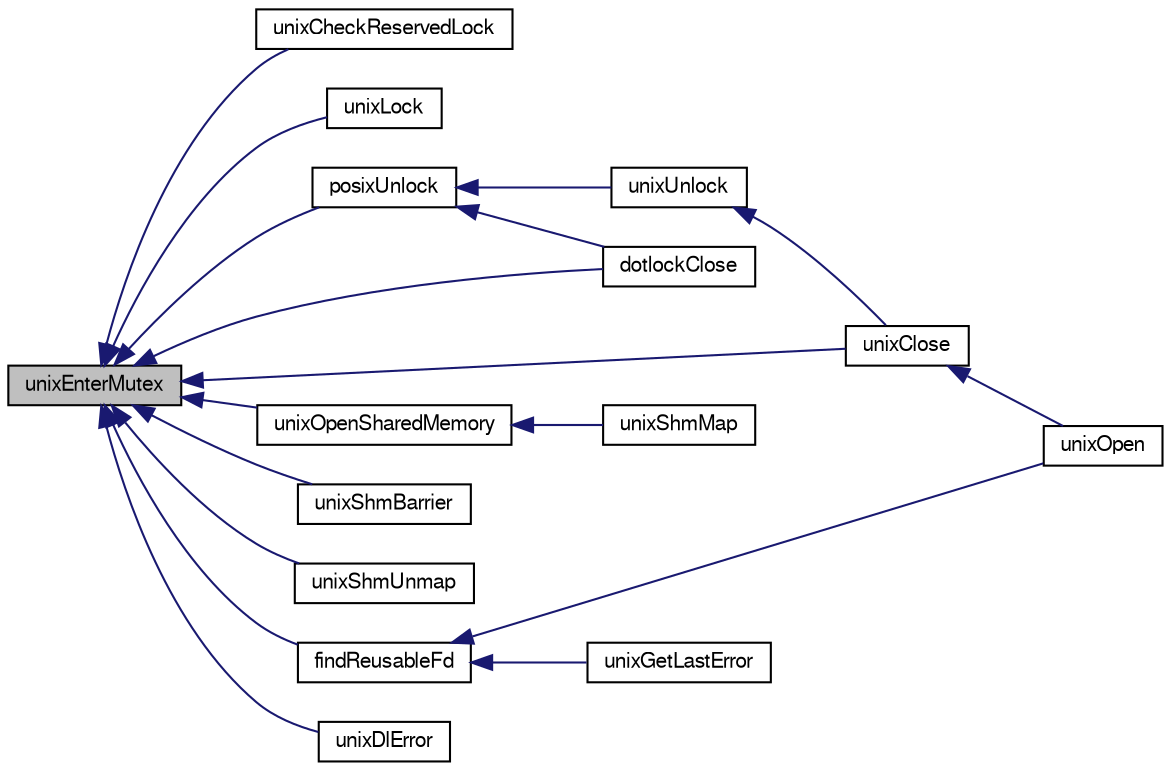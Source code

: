 digraph "unixEnterMutex"
{
  edge [fontname="FreeSans",fontsize="10",labelfontname="FreeSans",labelfontsize="10"];
  node [fontname="FreeSans",fontsize="10",shape=record];
  rankdir="LR";
  Node846268 [label="unixEnterMutex",height=0.2,width=0.4,color="black", fillcolor="grey75", style="filled", fontcolor="black"];
  Node846268 -> Node846269 [dir="back",color="midnightblue",fontsize="10",style="solid",fontname="FreeSans"];
  Node846269 [label="unixCheckReservedLock",height=0.2,width=0.4,color="black", fillcolor="white", style="filled",URL="$sqlite3_8c.html#ac56c26ce18878ed5357de493678969fc"];
  Node846268 -> Node846270 [dir="back",color="midnightblue",fontsize="10",style="solid",fontname="FreeSans"];
  Node846270 [label="unixLock",height=0.2,width=0.4,color="black", fillcolor="white", style="filled",URL="$sqlite3_8c.html#a17c6c9164321b4c2a65289e259abf409"];
  Node846268 -> Node846271 [dir="back",color="midnightblue",fontsize="10",style="solid",fontname="FreeSans"];
  Node846271 [label="posixUnlock",height=0.2,width=0.4,color="black", fillcolor="white", style="filled",URL="$sqlite3_8c.html#a90bcc6164aa2d367ff91d4c32b549be6"];
  Node846271 -> Node846272 [dir="back",color="midnightblue",fontsize="10",style="solid",fontname="FreeSans"];
  Node846272 [label="unixUnlock",height=0.2,width=0.4,color="black", fillcolor="white", style="filled",URL="$sqlite3_8c.html#ad78004d74bd51bdf7ac43d20999a1208"];
  Node846272 -> Node846273 [dir="back",color="midnightblue",fontsize="10",style="solid",fontname="FreeSans"];
  Node846273 [label="unixClose",height=0.2,width=0.4,color="black", fillcolor="white", style="filled",URL="$sqlite3_8c.html#a84cdb6e4ff75f085e8c05dfdec178927"];
  Node846273 -> Node846274 [dir="back",color="midnightblue",fontsize="10",style="solid",fontname="FreeSans"];
  Node846274 [label="unixOpen",height=0.2,width=0.4,color="black", fillcolor="white", style="filled",URL="$sqlite3_8c.html#a8ed5efc47b6e14f7805cd1bb9b215775"];
  Node846271 -> Node846275 [dir="back",color="midnightblue",fontsize="10",style="solid",fontname="FreeSans"];
  Node846275 [label="dotlockClose",height=0.2,width=0.4,color="black", fillcolor="white", style="filled",URL="$sqlite3_8c.html#aa72eaafaa850f2889e15af7cfb08fa1b"];
  Node846268 -> Node846273 [dir="back",color="midnightblue",fontsize="10",style="solid",fontname="FreeSans"];
  Node846268 -> Node846275 [dir="back",color="midnightblue",fontsize="10",style="solid",fontname="FreeSans"];
  Node846268 -> Node846276 [dir="back",color="midnightblue",fontsize="10",style="solid",fontname="FreeSans"];
  Node846276 [label="unixOpenSharedMemory",height=0.2,width=0.4,color="black", fillcolor="white", style="filled",URL="$sqlite3_8c.html#a30775afa2e08ca6ddc7853326afed7c7"];
  Node846276 -> Node846277 [dir="back",color="midnightblue",fontsize="10",style="solid",fontname="FreeSans"];
  Node846277 [label="unixShmMap",height=0.2,width=0.4,color="black", fillcolor="white", style="filled",URL="$sqlite3_8c.html#aeaa77f0ab08a4f4ee5f86e8c9727e974"];
  Node846268 -> Node846278 [dir="back",color="midnightblue",fontsize="10",style="solid",fontname="FreeSans"];
  Node846278 [label="unixShmBarrier",height=0.2,width=0.4,color="black", fillcolor="white", style="filled",URL="$sqlite3_8c.html#a610499a8b65e767cfdc8a2c7283616b3"];
  Node846268 -> Node846279 [dir="back",color="midnightblue",fontsize="10",style="solid",fontname="FreeSans"];
  Node846279 [label="unixShmUnmap",height=0.2,width=0.4,color="black", fillcolor="white", style="filled",URL="$sqlite3_8c.html#acf439c8bef9c866a47714db2c776213f"];
  Node846268 -> Node846280 [dir="back",color="midnightblue",fontsize="10",style="solid",fontname="FreeSans"];
  Node846280 [label="findReusableFd",height=0.2,width=0.4,color="black", fillcolor="white", style="filled",URL="$sqlite3_8c.html#ab0ecaa459e88856a9cceb9786019ed8d"];
  Node846280 -> Node846274 [dir="back",color="midnightblue",fontsize="10",style="solid",fontname="FreeSans"];
  Node846280 -> Node846281 [dir="back",color="midnightblue",fontsize="10",style="solid",fontname="FreeSans"];
  Node846281 [label="unixGetLastError",height=0.2,width=0.4,color="black", fillcolor="white", style="filled",URL="$sqlite3_8c.html#aed1e42f49d74b419c3c85b559dd61240"];
  Node846268 -> Node846282 [dir="back",color="midnightblue",fontsize="10",style="solid",fontname="FreeSans"];
  Node846282 [label="unixDlError",height=0.2,width=0.4,color="black", fillcolor="white", style="filled",URL="$sqlite3_8c.html#ad04af94e02dde278ad32c9c94d109a6c"];
}
